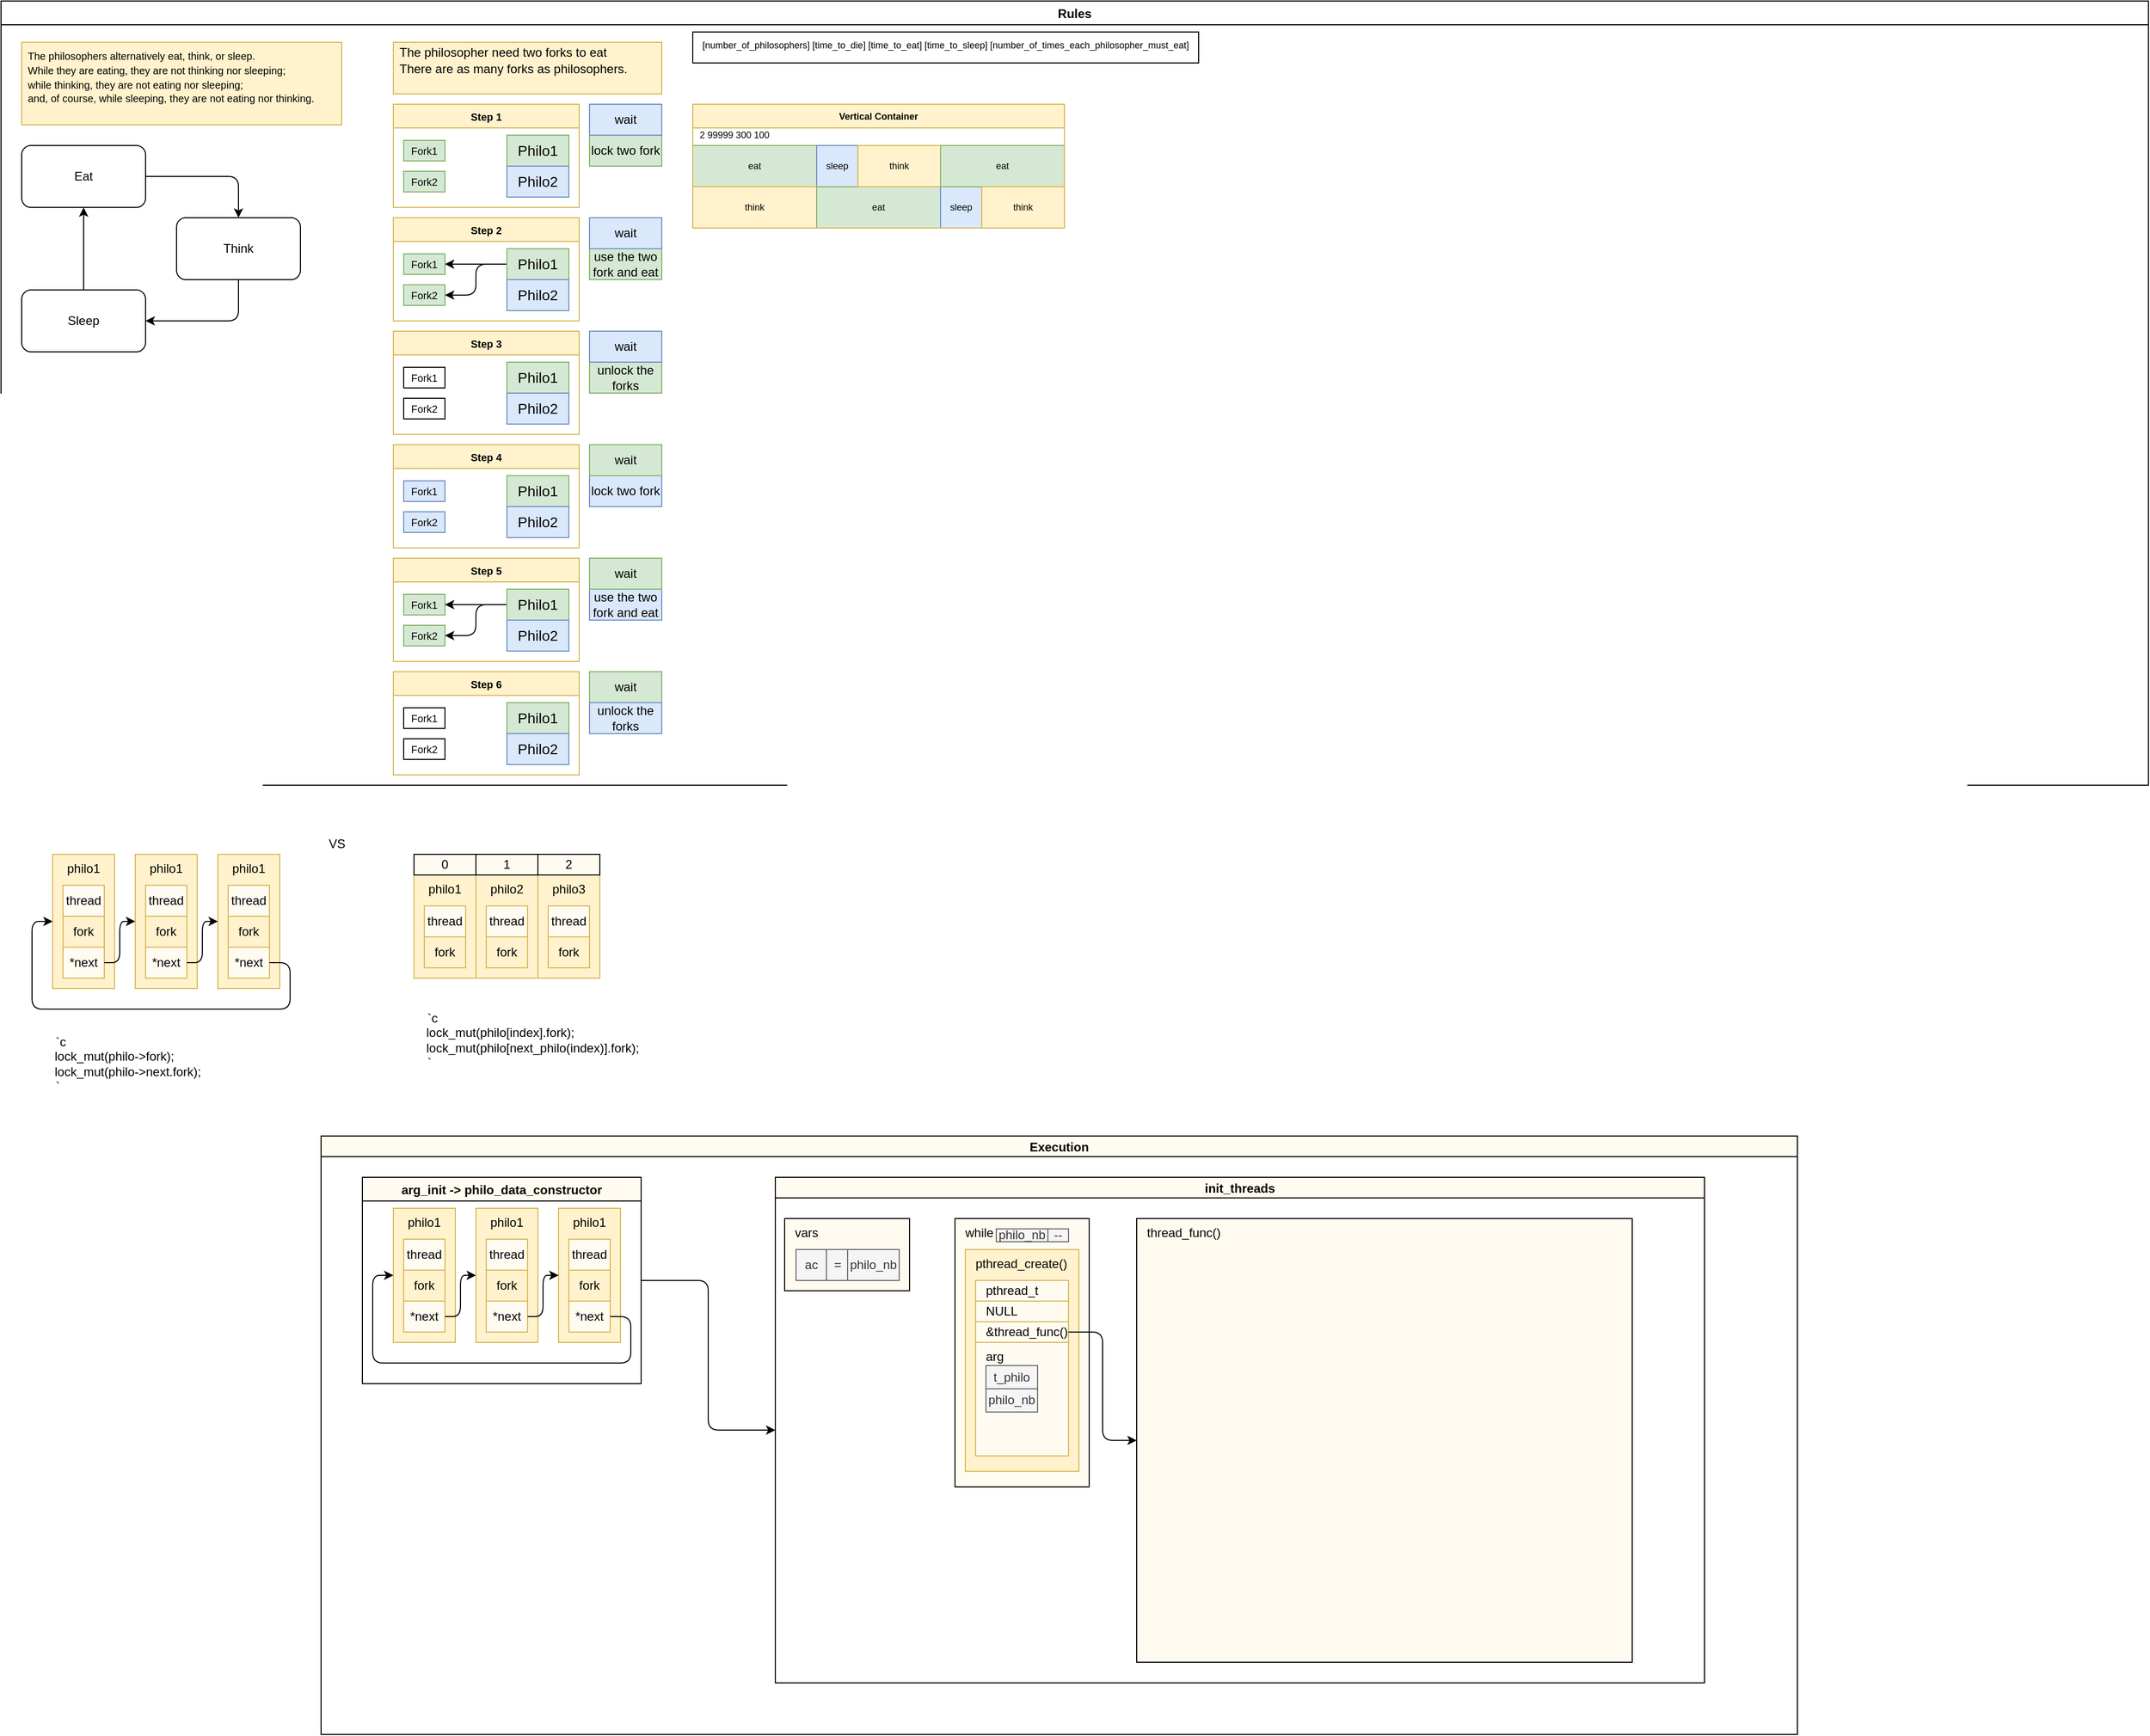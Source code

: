<mxfile>
    <diagram id="OOQttIY_C0ZaDdTUUYR6" name="Page-1">
        <mxGraphModel dx="1760" dy="3282" grid="1" gridSize="10" guides="1" tooltips="1" connect="1" arrows="1" fold="1" page="1" pageScale="1" pageWidth="2336" pageHeight="1654" math="0" shadow="0">
            <root>
                <mxCell id="0"/>
                <mxCell id="1" parent="0"/>
                <mxCell id="12" value="Rules" style="swimlane;movable=0;resizable=0;rotatable=0;deletable=0;editable=0;connectable=0;" parent="1" vertex="1">
                    <mxGeometry x="10" y="20" width="2080" height="760" as="geometry"/>
                </mxCell>
                <mxCell id="13" value="" style="group" parent="12" vertex="1" connectable="0">
                    <mxGeometry x="20" y="140" width="270" height="200" as="geometry"/>
                </mxCell>
                <mxCell id="2" value="Sleep" style="rounded=1;whiteSpace=wrap;html=1;" parent="13" vertex="1">
                    <mxGeometry y="140" width="120" height="60" as="geometry"/>
                </mxCell>
                <mxCell id="3" value="Think" style="rounded=1;whiteSpace=wrap;html=1;" parent="13" vertex="1">
                    <mxGeometry x="150" y="70" width="120" height="60" as="geometry"/>
                </mxCell>
                <mxCell id="4" value="Eat" style="rounded=1;whiteSpace=wrap;html=1;" parent="13" vertex="1">
                    <mxGeometry width="120" height="60" as="geometry"/>
                </mxCell>
                <mxCell id="9" style="edgeStyle=orthogonalEdgeStyle;html=1;entryX=1;entryY=0.5;entryDx=0;entryDy=0;exitX=0.5;exitY=1;exitDx=0;exitDy=0;" parent="13" source="3" target="2" edge="1">
                    <mxGeometry relative="1" as="geometry"/>
                </mxCell>
                <mxCell id="7" style="edgeStyle=orthogonalEdgeStyle;html=1;entryX=0.5;entryY=0;entryDx=0;entryDy=0;" parent="13" source="4" target="3" edge="1">
                    <mxGeometry relative="1" as="geometry"/>
                </mxCell>
                <mxCell id="10" style="edgeStyle=orthogonalEdgeStyle;html=1;entryX=0.5;entryY=1;entryDx=0;entryDy=0;" parent="13" source="2" target="4" edge="1">
                    <mxGeometry relative="1" as="geometry"/>
                </mxCell>
                <mxCell id="18" value="" style="group;fillColor=#fff2cc;strokeColor=#d6b656;" parent="12" vertex="1" connectable="0">
                    <mxGeometry x="20" y="40" width="310" height="80" as="geometry"/>
                </mxCell>
                <mxCell id="17" value="&lt;p dir=&quot;ltr&quot; style=&quot;line-height: 1.38; margin-top: 0pt; margin-bottom: 0pt;&quot;&gt;&lt;span style=&quot;font-family: &amp;quot;arial&amp;quot; ; background-color: transparent ; vertical-align: baseline&quot;&gt;The philosophers alternatively eat, think, or sleep.&lt;/span&gt;&lt;/p&gt;&lt;p dir=&quot;ltr&quot; style=&quot;line-height: 1.38; margin-top: 0pt; margin-bottom: 0pt;&quot;&gt;&lt;span style=&quot;font-family: &amp;quot;arial&amp;quot; ; background-color: transparent ; vertical-align: baseline&quot;&gt;While they are eating, they are not thinking nor sleeping;&lt;/span&gt;&lt;/p&gt;&lt;p dir=&quot;ltr&quot; style=&quot;line-height: 1.38; margin-top: 0pt; margin-bottom: 0pt;&quot;&gt;&lt;span style=&quot;font-family: &amp;quot;arial&amp;quot; ; background-color: transparent ; vertical-align: baseline&quot;&gt;while thinking, they are not eating nor sleeping;&lt;/span&gt;&lt;/p&gt;&lt;p dir=&quot;ltr&quot; style=&quot;line-height: 1.38; margin-top: 0pt; margin-bottom: 0pt;&quot;&gt;&lt;span style=&quot;font-family: &amp;quot;arial&amp;quot; ; background-color: transparent ; vertical-align: baseline&quot;&gt;and, of course, while sleeping, they are not eating nor thinking.&lt;/span&gt;&lt;/p&gt;&lt;div&gt;&lt;span style=&quot;font-family: &amp;quot;arial&amp;quot; ; background-color: transparent ; vertical-align: baseline&quot;&gt;&lt;br&gt;&lt;/span&gt;&lt;/div&gt;" style="rounded=0;whiteSpace=wrap;html=1;fontSize=10;align=left;verticalAlign=top;spacingLeft=4;fillColor=#fff2cc;strokeColor=#d6b656;" parent="18" vertex="1">
                    <mxGeometry width="310" height="80" as="geometry"/>
                </mxCell>
                <mxCell id="35" value="Step 1" style="swimlane;fontSize=10;verticalAlign=top;fillColor=#fff2cc;strokeColor=#d6b656;" parent="12" vertex="1">
                    <mxGeometry x="380" y="100" width="180" height="100" as="geometry"/>
                </mxCell>
                <mxCell id="19" value="Fork1" style="rounded=0;whiteSpace=wrap;html=1;fontSize=10;fillColor=#d5e8d4;strokeColor=#82b366;" parent="35" vertex="1">
                    <mxGeometry x="10" y="35" width="40" height="20" as="geometry"/>
                </mxCell>
                <mxCell id="20" value="Fork2" style="rounded=0;whiteSpace=wrap;html=1;fontSize=10;fillColor=#d5e8d4;strokeColor=#82b366;" parent="35" vertex="1">
                    <mxGeometry x="10" y="65" width="40" height="20" as="geometry"/>
                </mxCell>
                <mxCell id="24" value="Philo1" style="whiteSpace=wrap;html=1;fontSize=14;labelBackgroundColor=none;gradientDirection=north;fillColor=#d5e8d4;strokeColor=#82b366;" parent="35" vertex="1">
                    <mxGeometry x="110" y="30" width="60" height="30" as="geometry"/>
                </mxCell>
                <mxCell id="25" value="Philo2" style="whiteSpace=wrap;html=1;fontSize=14;fillColor=#dae8fc;strokeColor=#6c8ebf;" parent="35" vertex="1">
                    <mxGeometry x="110" y="60" width="60" height="30" as="geometry"/>
                </mxCell>
                <mxCell id="46" value="&lt;p dir=&quot;ltr&quot; style=&quot;line-height: 1.38; margin-top: 0pt; margin-bottom: 0pt;&quot;&gt;&lt;span style=&quot;font-family: &amp;quot;arial&amp;quot; ; background-color: transparent ; vertical-align: baseline&quot;&gt;The philosopher need two forks to eat&lt;/span&gt;&lt;/p&gt;&lt;p dir=&quot;ltr&quot; style=&quot;line-height: 1.38; margin-top: 0pt; margin-bottom: 0pt;&quot;&gt;&lt;span style=&quot;font-family: &amp;quot;arial&amp;quot; ; background-color: transparent ; vertical-align: baseline&quot;&gt;There are as many forks as philosophers.&lt;/span&gt;&lt;/p&gt;&lt;div&gt;&lt;span style=&quot;font-family: &amp;quot;arial&amp;quot; ; background-color: transparent ; vertical-align: baseline&quot;&gt;&lt;br&gt;&lt;/span&gt;&lt;/div&gt;" style="whiteSpace=wrap;html=1;shadow=0;glass=0;labelBackgroundColor=none;sketch=0;fontSize=12;gradientDirection=north;verticalAlign=middle;align=left;fillColor=#fff2cc;strokeColor=#d6b656;spacingLeft=4;" parent="12" vertex="1">
                    <mxGeometry x="380" y="40" width="260" height="50" as="geometry"/>
                </mxCell>
                <mxCell id="47" value="Step 2" style="swimlane;fontSize=10;verticalAlign=top;fillColor=#fff2cc;strokeColor=#d6b656;" parent="12" vertex="1">
                    <mxGeometry x="380" y="210" width="180" height="100" as="geometry"/>
                </mxCell>
                <mxCell id="48" value="Fork1" style="rounded=0;whiteSpace=wrap;html=1;fontSize=10;fillColor=#d5e8d4;strokeColor=#82b366;" parent="47" vertex="1">
                    <mxGeometry x="10" y="35" width="40" height="20" as="geometry"/>
                </mxCell>
                <mxCell id="49" value="Fork2" style="rounded=0;whiteSpace=wrap;html=1;fontSize=10;fillColor=#d5e8d4;strokeColor=#82b366;" parent="47" vertex="1">
                    <mxGeometry x="10" y="65" width="40" height="20" as="geometry"/>
                </mxCell>
                <mxCell id="64" style="edgeStyle=orthogonalEdgeStyle;html=1;entryX=1;entryY=0.5;entryDx=0;entryDy=0;fontSize=12;" parent="47" source="52" target="48" edge="1">
                    <mxGeometry relative="1" as="geometry"/>
                </mxCell>
                <mxCell id="65" style="edgeStyle=orthogonalEdgeStyle;html=1;entryX=1;entryY=0.5;entryDx=0;entryDy=0;fontSize=12;" parent="47" source="52" target="49" edge="1">
                    <mxGeometry relative="1" as="geometry"/>
                </mxCell>
                <mxCell id="52" value="Philo1" style="whiteSpace=wrap;html=1;fontSize=14;labelBackgroundColor=none;gradientDirection=north;fillColor=#d5e8d4;strokeColor=#82b366;" parent="47" vertex="1">
                    <mxGeometry x="110" y="30" width="60" height="30" as="geometry"/>
                </mxCell>
                <mxCell id="53" value="Philo2" style="whiteSpace=wrap;html=1;fontSize=14;fillColor=#dae8fc;strokeColor=#6c8ebf;" parent="47" vertex="1">
                    <mxGeometry x="110" y="60" width="60" height="30" as="geometry"/>
                </mxCell>
                <mxCell id="54" value="Step 4" style="swimlane;fontSize=10;verticalAlign=top;fillColor=#fff2cc;strokeColor=#d6b656;" parent="12" vertex="1">
                    <mxGeometry x="380" y="430" width="180" height="100" as="geometry"/>
                </mxCell>
                <mxCell id="55" value="Fork1" style="rounded=0;whiteSpace=wrap;html=1;fontSize=10;fillColor=#dae8fc;strokeColor=#6c8ebf;" parent="54" vertex="1">
                    <mxGeometry x="10" y="35" width="40" height="20" as="geometry"/>
                </mxCell>
                <mxCell id="56" value="Fork2" style="rounded=0;whiteSpace=wrap;html=1;fontSize=10;fillColor=#dae8fc;strokeColor=#6c8ebf;" parent="54" vertex="1">
                    <mxGeometry x="10" y="65" width="40" height="20" as="geometry"/>
                </mxCell>
                <mxCell id="57" value="Philo1" style="whiteSpace=wrap;html=1;fontSize=14;labelBackgroundColor=none;gradientDirection=north;fillColor=#d5e8d4;strokeColor=#82b366;" parent="54" vertex="1">
                    <mxGeometry x="110" y="30" width="60" height="30" as="geometry"/>
                </mxCell>
                <mxCell id="58" value="Philo2" style="whiteSpace=wrap;html=1;fontSize=14;fillColor=#dae8fc;strokeColor=#6c8ebf;" parent="54" vertex="1">
                    <mxGeometry x="110" y="60" width="60" height="30" as="geometry"/>
                </mxCell>
                <mxCell id="61" value="lock two fork" style="whiteSpace=wrap;html=1;shadow=0;glass=0;labelBackgroundColor=none;sketch=0;fontSize=12;gradientDirection=north;fillColor=#d5e8d4;strokeColor=#82b366;" parent="12" vertex="1">
                    <mxGeometry x="570" y="130" width="70" height="30" as="geometry"/>
                </mxCell>
                <mxCell id="62" value="lock two fork" style="whiteSpace=wrap;html=1;shadow=0;glass=0;labelBackgroundColor=none;sketch=0;fontSize=12;gradientDirection=north;fillColor=#dae8fc;strokeColor=#6c8ebf;" parent="12" vertex="1">
                    <mxGeometry x="570" y="460" width="70" height="30" as="geometry"/>
                </mxCell>
                <mxCell id="63" value="wait" style="whiteSpace=wrap;html=1;shadow=0;glass=0;labelBackgroundColor=none;sketch=0;fontSize=12;gradientDirection=north;fillColor=#dae8fc;strokeColor=#6c8ebf;" parent="12" vertex="1">
                    <mxGeometry x="570" y="100" width="70" height="30" as="geometry"/>
                </mxCell>
                <mxCell id="66" value="use the two fork and eat" style="whiteSpace=wrap;html=1;shadow=0;glass=0;labelBackgroundColor=none;sketch=0;fontSize=12;gradientDirection=north;fillColor=#d5e8d4;strokeColor=#82b366;" parent="12" vertex="1">
                    <mxGeometry x="570" y="240" width="70" height="30" as="geometry"/>
                </mxCell>
                <mxCell id="67" value="wait" style="whiteSpace=wrap;html=1;shadow=0;glass=0;labelBackgroundColor=none;sketch=0;fontSize=12;gradientDirection=north;fillColor=#dae8fc;strokeColor=#6c8ebf;" parent="12" vertex="1">
                    <mxGeometry x="570" y="210" width="70" height="30" as="geometry"/>
                </mxCell>
                <mxCell id="68" value="Step 3" style="swimlane;fontSize=10;verticalAlign=top;fillColor=#fff2cc;strokeColor=#d6b656;" parent="12" vertex="1">
                    <mxGeometry x="380" y="320" width="180" height="100" as="geometry"/>
                </mxCell>
                <mxCell id="69" value="Fork1" style="rounded=0;whiteSpace=wrap;html=1;fontSize=10;" parent="68" vertex="1">
                    <mxGeometry x="10" y="35" width="40" height="20" as="geometry"/>
                </mxCell>
                <mxCell id="70" value="Fork2" style="rounded=0;whiteSpace=wrap;html=1;fontSize=10;" parent="68" vertex="1">
                    <mxGeometry x="10" y="65" width="40" height="20" as="geometry"/>
                </mxCell>
                <mxCell id="71" value="Philo1" style="whiteSpace=wrap;html=1;fontSize=14;labelBackgroundColor=none;gradientDirection=north;fillColor=#d5e8d4;strokeColor=#82b366;" parent="68" vertex="1">
                    <mxGeometry x="110" y="30" width="60" height="30" as="geometry"/>
                </mxCell>
                <mxCell id="74" value="Philo2" style="whiteSpace=wrap;html=1;fontSize=14;fillColor=#dae8fc;strokeColor=#6c8ebf;" parent="68" vertex="1">
                    <mxGeometry x="110" y="60" width="60" height="30" as="geometry"/>
                </mxCell>
                <mxCell id="75" value="unlock the forks" style="whiteSpace=wrap;html=1;shadow=0;glass=0;labelBackgroundColor=none;sketch=0;fontSize=12;gradientDirection=north;fillColor=#d5e8d4;strokeColor=#82b366;" parent="12" vertex="1">
                    <mxGeometry x="570" y="350" width="70" height="30" as="geometry"/>
                </mxCell>
                <mxCell id="77" value="wait" style="whiteSpace=wrap;html=1;shadow=0;glass=0;labelBackgroundColor=none;sketch=0;fontSize=12;gradientDirection=north;fillColor=#dae8fc;strokeColor=#6c8ebf;" parent="12" vertex="1">
                    <mxGeometry x="570" y="320" width="70" height="30" as="geometry"/>
                </mxCell>
                <mxCell id="79" value="wait" style="whiteSpace=wrap;html=1;shadow=0;glass=0;labelBackgroundColor=none;sketch=0;fontSize=12;gradientDirection=north;fillColor=#d5e8d4;strokeColor=#82b366;" parent="12" vertex="1">
                    <mxGeometry x="570" y="430" width="70" height="30" as="geometry"/>
                </mxCell>
                <mxCell id="80" value="Step 5" style="swimlane;fontSize=10;verticalAlign=top;fillColor=#fff2cc;strokeColor=#d6b656;" parent="12" vertex="1">
                    <mxGeometry x="380" y="540" width="180" height="100" as="geometry"/>
                </mxCell>
                <mxCell id="81" value="Fork1" style="rounded=0;whiteSpace=wrap;html=1;fontSize=10;fillColor=#d5e8d4;strokeColor=#82b366;" parent="80" vertex="1">
                    <mxGeometry x="10" y="35" width="40" height="20" as="geometry"/>
                </mxCell>
                <mxCell id="82" value="Fork2" style="rounded=0;whiteSpace=wrap;html=1;fontSize=10;fillColor=#d5e8d4;strokeColor=#82b366;" parent="80" vertex="1">
                    <mxGeometry x="10" y="65" width="40" height="20" as="geometry"/>
                </mxCell>
                <mxCell id="83" style="edgeStyle=orthogonalEdgeStyle;html=1;entryX=1;entryY=0.5;entryDx=0;entryDy=0;fontSize=12;" parent="80" source="85" target="81" edge="1">
                    <mxGeometry relative="1" as="geometry"/>
                </mxCell>
                <mxCell id="84" style="edgeStyle=orthogonalEdgeStyle;html=1;entryX=1;entryY=0.5;entryDx=0;entryDy=0;fontSize=12;" parent="80" source="85" target="82" edge="1">
                    <mxGeometry relative="1" as="geometry"/>
                </mxCell>
                <mxCell id="85" value="Philo1" style="whiteSpace=wrap;html=1;fontSize=14;labelBackgroundColor=none;gradientDirection=north;fillColor=#d5e8d4;strokeColor=#82b366;" parent="80" vertex="1">
                    <mxGeometry x="110" y="30" width="60" height="30" as="geometry"/>
                </mxCell>
                <mxCell id="86" value="Philo2" style="whiteSpace=wrap;html=1;fontSize=14;fillColor=#dae8fc;strokeColor=#6c8ebf;" parent="80" vertex="1">
                    <mxGeometry x="110" y="60" width="60" height="30" as="geometry"/>
                </mxCell>
                <mxCell id="87" value="use the two fork and eat" style="whiteSpace=wrap;html=1;shadow=0;glass=0;labelBackgroundColor=none;sketch=0;fontSize=12;gradientDirection=north;fillColor=#dae8fc;strokeColor=#6c8ebf;" parent="12" vertex="1">
                    <mxGeometry x="570" y="570" width="70" height="30" as="geometry"/>
                </mxCell>
                <mxCell id="88" value="wait" style="whiteSpace=wrap;html=1;shadow=0;glass=0;labelBackgroundColor=none;sketch=0;fontSize=12;gradientDirection=north;fillColor=#d5e8d4;strokeColor=#82b366;" parent="12" vertex="1">
                    <mxGeometry x="570" y="540" width="70" height="30" as="geometry"/>
                </mxCell>
                <mxCell id="89" value="Step 6" style="swimlane;fontSize=10;verticalAlign=top;fillColor=#fff2cc;strokeColor=#d6b656;" parent="12" vertex="1">
                    <mxGeometry x="380" y="650" width="180" height="100" as="geometry"/>
                </mxCell>
                <mxCell id="90" value="Fork1" style="rounded=0;whiteSpace=wrap;html=1;fontSize=10;" parent="89" vertex="1">
                    <mxGeometry x="10" y="35" width="40" height="20" as="geometry"/>
                </mxCell>
                <mxCell id="91" value="Fork2" style="rounded=0;whiteSpace=wrap;html=1;fontSize=10;" parent="89" vertex="1">
                    <mxGeometry x="10" y="65" width="40" height="20" as="geometry"/>
                </mxCell>
                <mxCell id="92" value="Philo1" style="whiteSpace=wrap;html=1;fontSize=14;labelBackgroundColor=none;gradientDirection=north;fillColor=#d5e8d4;strokeColor=#82b366;" parent="89" vertex="1">
                    <mxGeometry x="110" y="30" width="60" height="30" as="geometry"/>
                </mxCell>
                <mxCell id="93" value="Philo2" style="whiteSpace=wrap;html=1;fontSize=14;fillColor=#dae8fc;strokeColor=#6c8ebf;" parent="89" vertex="1">
                    <mxGeometry x="110" y="60" width="60" height="30" as="geometry"/>
                </mxCell>
                <mxCell id="94" value="wait" style="whiteSpace=wrap;html=1;shadow=0;glass=0;labelBackgroundColor=none;sketch=0;fontSize=12;gradientDirection=north;fillColor=#d5e8d4;strokeColor=#82b366;" parent="12" vertex="1">
                    <mxGeometry x="570" y="650" width="70" height="30" as="geometry"/>
                </mxCell>
                <mxCell id="95" value="unlock the forks" style="whiteSpace=wrap;html=1;shadow=0;glass=0;labelBackgroundColor=none;sketch=0;fontSize=12;gradientDirection=north;fillColor=#dae8fc;strokeColor=#6c8ebf;" parent="12" vertex="1">
                    <mxGeometry x="570" y="680" width="70" height="30" as="geometry"/>
                </mxCell>
                <mxCell id="116" value="&lt;span id=&quot;docs-internal-guid-d7a11db4-7fff-cddf-ac9e-3c8b6f36f1c9&quot; style=&quot;font-size: 9px&quot;&gt;&lt;p dir=&quot;ltr&quot; style=&quot;line-height: 1.38 ; margin-top: 0pt ; margin-bottom: 0pt ; font-size: 9px&quot;&gt;&lt;span style=&quot;font-size: 9px ; font-family: &amp;#34;arial&amp;#34; ; background-color: transparent ; vertical-align: baseline&quot;&gt;[number_of_philosophers] [time_to_die] [time_to_eat] [time_to_sleep]&amp;nbsp;&lt;/span&gt;&lt;span style=&quot;background-color: transparent ; font-family: &amp;#34;arial&amp;#34;&quot;&gt;[number_of_times_each_philosopher_must_eat]&lt;/span&gt;&lt;/p&gt;&lt;/span&gt;" style="whiteSpace=wrap;html=1;fontSize=9;align=center;verticalAlign=top;" parent="12" vertex="1">
                    <mxGeometry x="670" y="30" width="490" height="30" as="geometry"/>
                </mxCell>
                <mxCell id="118" value="eat" style="whiteSpace=wrap;html=1;fontSize=9;fillColor=#d5e8d4;strokeColor=#82b366;" parent="12" vertex="1">
                    <mxGeometry x="670" y="140" width="120" height="40" as="geometry"/>
                </mxCell>
                <mxCell id="119" value="think" style="whiteSpace=wrap;html=1;fontSize=9;fillColor=#fff2cc;strokeColor=#d6b656;" parent="12" vertex="1">
                    <mxGeometry x="670" y="180" width="120" height="40" as="geometry"/>
                </mxCell>
                <mxCell id="126" value="sleep" style="whiteSpace=wrap;html=1;fontSize=9;fillColor=#dae8fc;strokeColor=#6c8ebf;" parent="12" vertex="1">
                    <mxGeometry x="790" y="140" width="40" height="40" as="geometry"/>
                </mxCell>
                <mxCell id="127" value="eat" style="whiteSpace=wrap;html=1;fontSize=9;fillColor=#d5e8d4;strokeColor=#82b366;" parent="12" vertex="1">
                    <mxGeometry x="790" y="180" width="120" height="40" as="geometry"/>
                </mxCell>
                <mxCell id="128" value="think" style="whiteSpace=wrap;html=1;fontSize=9;fillColor=#fff2cc;strokeColor=#d6b656;" parent="12" vertex="1">
                    <mxGeometry x="830" y="140" width="80" height="40" as="geometry"/>
                </mxCell>
                <mxCell id="130" value="sleep" style="whiteSpace=wrap;html=1;fontSize=9;fillColor=#dae8fc;strokeColor=#6c8ebf;" parent="12" vertex="1">
                    <mxGeometry x="910" y="180" width="40" height="40" as="geometry"/>
                </mxCell>
                <mxCell id="131" value="eat" style="whiteSpace=wrap;html=1;fontSize=9;fillColor=#d5e8d4;strokeColor=#82b366;" parent="12" vertex="1">
                    <mxGeometry x="910" y="140" width="120" height="40" as="geometry"/>
                </mxCell>
                <mxCell id="132" value="think" style="whiteSpace=wrap;html=1;fontSize=9;fillColor=#fff2cc;strokeColor=#d6b656;" parent="12" vertex="1">
                    <mxGeometry x="950" y="180" width="80" height="40" as="geometry"/>
                </mxCell>
                <mxCell id="117" value="2 99999 300 100" style="text;html=1;align=center;verticalAlign=middle;resizable=0;points=[];autosize=1;strokeColor=none;fillColor=none;fontSize=9;" parent="12" vertex="1">
                    <mxGeometry x="670" y="120" width="80" height="20" as="geometry"/>
                </mxCell>
                <mxCell id="133" value="Vertical Container" style="swimlane;fontSize=9;fillColor=#fff2cc;strokeColor=#d6b656;" parent="12" vertex="1">
                    <mxGeometry x="670" y="100" width="360" height="120" as="geometry"/>
                </mxCell>
                <mxCell id="165" value="VS" style="text;html=1;align=center;verticalAlign=middle;resizable=0;points=[];autosize=1;strokeColor=none;fillColor=none;" vertex="1" parent="1">
                    <mxGeometry x="320" y="827" width="30" height="20" as="geometry"/>
                </mxCell>
                <mxCell id="179" value="" style="group" vertex="1" connectable="0" parent="1">
                    <mxGeometry x="410" y="847" width="180" height="120" as="geometry"/>
                </mxCell>
                <mxCell id="166" value="" style="group" vertex="1" connectable="0" parent="179">
                    <mxGeometry y="20" width="60" height="100" as="geometry"/>
                </mxCell>
                <mxCell id="163" value="philo1" style="whiteSpace=wrap;html=1;fillColor=#fff2cc;strokeColor=#d6b656;container=0;verticalAlign=top;" vertex="1" parent="166">
                    <mxGeometry width="60" height="100" as="geometry"/>
                </mxCell>
                <mxCell id="160" value="fork" style="whiteSpace=wrap;html=1;fillColor=#fff2cc;strokeColor=#d6b656;container=0;" vertex="1" parent="166">
                    <mxGeometry x="10" y="60" width="40" height="30" as="geometry"/>
                </mxCell>
                <mxCell id="162" value="thread" style="whiteSpace=wrap;html=1;fillColor=#FFFBF0;strokeColor=#d6b656;container=0;" vertex="1" parent="166">
                    <mxGeometry x="10" y="30" width="40" height="30" as="geometry"/>
                </mxCell>
                <mxCell id="167" value="" style="group" vertex="1" connectable="0" parent="179">
                    <mxGeometry x="60" y="20" width="60" height="100" as="geometry"/>
                </mxCell>
                <mxCell id="168" value="philo2" style="whiteSpace=wrap;html=1;fillColor=#fff2cc;strokeColor=#d6b656;container=0;verticalAlign=top;" vertex="1" parent="167">
                    <mxGeometry width="60" height="100" as="geometry"/>
                </mxCell>
                <mxCell id="169" value="fork" style="whiteSpace=wrap;html=1;fillColor=#fff2cc;strokeColor=#d6b656;container=0;" vertex="1" parent="167">
                    <mxGeometry x="10" y="60" width="40" height="30" as="geometry"/>
                </mxCell>
                <mxCell id="170" value="thread" style="whiteSpace=wrap;html=1;fillColor=#FFFBF0;strokeColor=#d6b656;container=0;" vertex="1" parent="167">
                    <mxGeometry x="10" y="30" width="40" height="30" as="geometry"/>
                </mxCell>
                <mxCell id="171" value="" style="group" vertex="1" connectable="0" parent="179">
                    <mxGeometry x="120" y="20" width="60" height="100" as="geometry"/>
                </mxCell>
                <mxCell id="172" value="philo3" style="whiteSpace=wrap;html=1;fillColor=#fff2cc;strokeColor=#d6b656;container=0;verticalAlign=top;" vertex="1" parent="171">
                    <mxGeometry width="60" height="100" as="geometry"/>
                </mxCell>
                <mxCell id="173" value="fork" style="whiteSpace=wrap;html=1;fillColor=#fff2cc;strokeColor=#d6b656;container=0;" vertex="1" parent="171">
                    <mxGeometry x="10" y="60" width="40" height="30" as="geometry"/>
                </mxCell>
                <mxCell id="174" value="thread" style="whiteSpace=wrap;html=1;fillColor=#FFFBF0;strokeColor=#d6b656;container=0;" vertex="1" parent="171">
                    <mxGeometry x="10" y="30" width="40" height="30" as="geometry"/>
                </mxCell>
                <mxCell id="176" value="0" style="whiteSpace=wrap;html=1;fillColor=#FFFBF0;" vertex="1" parent="179">
                    <mxGeometry width="60" height="20" as="geometry"/>
                </mxCell>
                <mxCell id="177" value="1" style="whiteSpace=wrap;html=1;fillColor=#FFFBF0;" vertex="1" parent="179">
                    <mxGeometry x="60" width="60" height="20" as="geometry"/>
                </mxCell>
                <mxCell id="178" value="2" style="whiteSpace=wrap;html=1;fillColor=#FFFBF0;" vertex="1" parent="179">
                    <mxGeometry x="120" width="60" height="20" as="geometry"/>
                </mxCell>
                <mxCell id="195" value="" style="group" vertex="1" connectable="0" parent="1">
                    <mxGeometry x="40" y="847" width="250" height="150" as="geometry"/>
                </mxCell>
                <mxCell id="180" value="" style="group" vertex="1" connectable="0" parent="195">
                    <mxGeometry x="20" width="60" height="130" as="geometry"/>
                </mxCell>
                <mxCell id="142" value="philo1" style="whiteSpace=wrap;html=1;fillColor=#fff2cc;strokeColor=#d6b656;container=0;verticalAlign=top;" vertex="1" parent="180">
                    <mxGeometry width="60" height="130" as="geometry"/>
                </mxCell>
                <mxCell id="140" value="fork" style="whiteSpace=wrap;html=1;fillColor=#fff2cc;strokeColor=#d6b656;container=0;" vertex="1" parent="180">
                    <mxGeometry x="10" y="60" width="40" height="30" as="geometry"/>
                </mxCell>
                <mxCell id="141" value="*next" style="whiteSpace=wrap;html=1;fillColor=#FFFBF0;strokeColor=#d6b656;container=0;" vertex="1" parent="180">
                    <mxGeometry x="10" y="90" width="40" height="30" as="geometry"/>
                </mxCell>
                <mxCell id="139" value="thread" style="whiteSpace=wrap;html=1;fillColor=#FFFBF0;strokeColor=#d6b656;container=0;" vertex="1" parent="180">
                    <mxGeometry x="10" y="30" width="40" height="30" as="geometry"/>
                </mxCell>
                <mxCell id="181" value="" style="group" vertex="1" connectable="0" parent="195">
                    <mxGeometry x="100" width="60" height="130" as="geometry"/>
                </mxCell>
                <mxCell id="182" value="philo1" style="whiteSpace=wrap;html=1;fillColor=#fff2cc;strokeColor=#d6b656;container=0;verticalAlign=top;" vertex="1" parent="181">
                    <mxGeometry width="60" height="130" as="geometry"/>
                </mxCell>
                <mxCell id="183" value="fork" style="whiteSpace=wrap;html=1;fillColor=#fff2cc;strokeColor=#d6b656;container=0;" vertex="1" parent="181">
                    <mxGeometry x="10" y="60" width="40" height="30" as="geometry"/>
                </mxCell>
                <mxCell id="184" value="*next" style="whiteSpace=wrap;html=1;fillColor=#FFFBF0;strokeColor=#d6b656;container=0;" vertex="1" parent="181">
                    <mxGeometry x="10" y="90" width="40" height="30" as="geometry"/>
                </mxCell>
                <mxCell id="185" value="thread" style="whiteSpace=wrap;html=1;fillColor=#FFFBF0;strokeColor=#d6b656;container=0;" vertex="1" parent="181">
                    <mxGeometry x="10" y="30" width="40" height="30" as="geometry"/>
                </mxCell>
                <mxCell id="186" value="" style="group" vertex="1" connectable="0" parent="195">
                    <mxGeometry x="180" width="60" height="130" as="geometry"/>
                </mxCell>
                <mxCell id="187" value="philo1" style="whiteSpace=wrap;html=1;fillColor=#fff2cc;strokeColor=#d6b656;container=0;verticalAlign=top;" vertex="1" parent="186">
                    <mxGeometry width="60" height="130" as="geometry"/>
                </mxCell>
                <mxCell id="188" value="fork" style="whiteSpace=wrap;html=1;fillColor=#fff2cc;strokeColor=#d6b656;container=0;" vertex="1" parent="186">
                    <mxGeometry x="10" y="60" width="40" height="30" as="geometry"/>
                </mxCell>
                <mxCell id="189" value="*next" style="whiteSpace=wrap;html=1;fillColor=#FFFBF0;strokeColor=#d6b656;container=0;" vertex="1" parent="186">
                    <mxGeometry x="10" y="90" width="40" height="30" as="geometry"/>
                </mxCell>
                <mxCell id="190" value="thread" style="whiteSpace=wrap;html=1;fillColor=#FFFBF0;strokeColor=#d6b656;container=0;" vertex="1" parent="186">
                    <mxGeometry x="10" y="30" width="40" height="30" as="geometry"/>
                </mxCell>
                <mxCell id="192" style="edgeStyle=orthogonalEdgeStyle;html=1;entryX=0;entryY=0.5;entryDx=0;entryDy=0;" edge="1" parent="195" source="141" target="182">
                    <mxGeometry relative="1" as="geometry"/>
                </mxCell>
                <mxCell id="193" style="edgeStyle=orthogonalEdgeStyle;html=1;entryX=0;entryY=0.5;entryDx=0;entryDy=0;" edge="1" parent="195" source="184" target="187">
                    <mxGeometry relative="1" as="geometry"/>
                </mxCell>
                <mxCell id="194" style="edgeStyle=orthogonalEdgeStyle;html=1;entryX=0;entryY=0.5;entryDx=0;entryDy=0;exitX=1;exitY=0.5;exitDx=0;exitDy=0;" edge="1" parent="195" source="189" target="142">
                    <mxGeometry relative="1" as="geometry">
                        <Array as="points">
                            <mxPoint x="250" y="105"/>
                            <mxPoint x="250" y="150"/>
                            <mxPoint y="150"/>
                            <mxPoint y="65"/>
                        </Array>
                    </mxGeometry>
                </mxCell>
                <mxCell id="196" value="```c&lt;br&gt;lock_mut(philo-&amp;gt;fork);&lt;br&gt;&lt;div&gt;&lt;span&gt;lock_mut(philo-&amp;gt;next.fork);&lt;/span&gt;&lt;/div&gt;&lt;div&gt;```&lt;/div&gt;" style="text;html=1;align=left;verticalAlign=middle;resizable=0;points=[];autosize=1;strokeColor=none;fillColor=none;" vertex="1" parent="1">
                    <mxGeometry x="60" y="1020" width="150" height="60" as="geometry"/>
                </mxCell>
                <mxCell id="197" value="Execution" style="swimlane;fillColor=#FFFBF0;startSize=20;movable=0;resizable=0;rotatable=0;deletable=0;editable=0;connectable=0;" vertex="1" parent="1">
                    <mxGeometry x="320" y="1120" width="1430" height="580" as="geometry"/>
                </mxCell>
                <mxCell id="223" style="edgeStyle=orthogonalEdgeStyle;html=1;entryX=0;entryY=0.5;entryDx=0;entryDy=0;" edge="1" parent="197" source="199" target="222">
                    <mxGeometry relative="1" as="geometry"/>
                </mxCell>
                <mxCell id="199" value="arg_init -&gt; philo_data_constructor" style="swimlane;fillColor=#FFFBF0;" vertex="1" parent="197">
                    <mxGeometry x="40" y="40" width="270" height="200" as="geometry"/>
                </mxCell>
                <mxCell id="202" value="" style="group" vertex="1" connectable="0" parent="199">
                    <mxGeometry x="10" y="30" width="250" height="150" as="geometry"/>
                </mxCell>
                <mxCell id="203" value="" style="group" vertex="1" connectable="0" parent="202">
                    <mxGeometry x="20" width="60" height="130" as="geometry"/>
                </mxCell>
                <mxCell id="204" value="philo1" style="whiteSpace=wrap;html=1;fillColor=#fff2cc;strokeColor=#d6b656;container=0;verticalAlign=top;" vertex="1" parent="203">
                    <mxGeometry width="60" height="130" as="geometry"/>
                </mxCell>
                <mxCell id="205" value="fork" style="whiteSpace=wrap;html=1;fillColor=#fff2cc;strokeColor=#d6b656;container=0;" vertex="1" parent="203">
                    <mxGeometry x="10" y="60" width="40" height="30" as="geometry"/>
                </mxCell>
                <mxCell id="206" value="*next" style="whiteSpace=wrap;html=1;fillColor=#FFFBF0;strokeColor=#d6b656;container=0;" vertex="1" parent="203">
                    <mxGeometry x="10" y="90" width="40" height="30" as="geometry"/>
                </mxCell>
                <mxCell id="207" value="thread" style="whiteSpace=wrap;html=1;fillColor=#FFFBF0;strokeColor=#d6b656;container=0;" vertex="1" parent="203">
                    <mxGeometry x="10" y="30" width="40" height="30" as="geometry"/>
                </mxCell>
                <mxCell id="208" value="" style="group" vertex="1" connectable="0" parent="202">
                    <mxGeometry x="100" width="60" height="130" as="geometry"/>
                </mxCell>
                <mxCell id="209" value="philo1" style="whiteSpace=wrap;html=1;fillColor=#fff2cc;strokeColor=#d6b656;container=0;verticalAlign=top;" vertex="1" parent="208">
                    <mxGeometry width="60" height="130" as="geometry"/>
                </mxCell>
                <mxCell id="210" value="fork" style="whiteSpace=wrap;html=1;fillColor=#fff2cc;strokeColor=#d6b656;container=0;" vertex="1" parent="208">
                    <mxGeometry x="10" y="60" width="40" height="30" as="geometry"/>
                </mxCell>
                <mxCell id="211" value="*next" style="whiteSpace=wrap;html=1;fillColor=#FFFBF0;strokeColor=#d6b656;container=0;" vertex="1" parent="208">
                    <mxGeometry x="10" y="90" width="40" height="30" as="geometry"/>
                </mxCell>
                <mxCell id="212" value="thread" style="whiteSpace=wrap;html=1;fillColor=#FFFBF0;strokeColor=#d6b656;container=0;" vertex="1" parent="208">
                    <mxGeometry x="10" y="30" width="40" height="30" as="geometry"/>
                </mxCell>
                <mxCell id="213" value="" style="group" vertex="1" connectable="0" parent="202">
                    <mxGeometry x="180" width="60" height="130" as="geometry"/>
                </mxCell>
                <mxCell id="214" value="philo1" style="whiteSpace=wrap;html=1;fillColor=#fff2cc;strokeColor=#d6b656;container=0;verticalAlign=top;" vertex="1" parent="213">
                    <mxGeometry width="60" height="130" as="geometry"/>
                </mxCell>
                <mxCell id="215" value="fork" style="whiteSpace=wrap;html=1;fillColor=#fff2cc;strokeColor=#d6b656;container=0;" vertex="1" parent="213">
                    <mxGeometry x="10" y="60" width="40" height="30" as="geometry"/>
                </mxCell>
                <mxCell id="216" value="*next" style="whiteSpace=wrap;html=1;fillColor=#FFFBF0;strokeColor=#d6b656;container=0;" vertex="1" parent="213">
                    <mxGeometry x="10" y="90" width="40" height="30" as="geometry"/>
                </mxCell>
                <mxCell id="217" value="thread" style="whiteSpace=wrap;html=1;fillColor=#FFFBF0;strokeColor=#d6b656;container=0;" vertex="1" parent="213">
                    <mxGeometry x="10" y="30" width="40" height="30" as="geometry"/>
                </mxCell>
                <mxCell id="218" style="edgeStyle=orthogonalEdgeStyle;html=1;entryX=0;entryY=0.5;entryDx=0;entryDy=0;" edge="1" parent="202" source="206" target="209">
                    <mxGeometry relative="1" as="geometry"/>
                </mxCell>
                <mxCell id="219" style="edgeStyle=orthogonalEdgeStyle;html=1;entryX=0;entryY=0.5;entryDx=0;entryDy=0;" edge="1" parent="202" source="211" target="214">
                    <mxGeometry relative="1" as="geometry"/>
                </mxCell>
                <mxCell id="220" style="edgeStyle=orthogonalEdgeStyle;html=1;entryX=0;entryY=0.5;entryDx=0;entryDy=0;exitX=1;exitY=0.5;exitDx=0;exitDy=0;" edge="1" parent="202" source="216" target="204">
                    <mxGeometry relative="1" as="geometry">
                        <Array as="points">
                            <mxPoint x="250" y="105"/>
                            <mxPoint x="250" y="150"/>
                            <mxPoint y="150"/>
                            <mxPoint y="65"/>
                        </Array>
                    </mxGeometry>
                </mxCell>
                <mxCell id="222" value="init_threads" style="swimlane;fillColor=#FFFBF0;movable=0;resizable=0;rotatable=0;deletable=0;editable=0;connectable=0;startSize=20;" vertex="1" parent="197">
                    <mxGeometry x="440" y="40" width="900" height="490" as="geometry"/>
                </mxCell>
                <mxCell id="238" value="thread_func()" style="whiteSpace=wrap;html=1;fillColor=#FFFBF0;align=left;verticalAlign=top;spacingLeft=8;" vertex="1" parent="222">
                    <mxGeometry x="350" y="40" width="480" height="430" as="geometry"/>
                </mxCell>
                <mxCell id="239" value="vars&lt;br&gt;" style="whiteSpace=wrap;html=1;fillColor=#FFFBF0;align=left;verticalAlign=top;spacingLeft=8;" vertex="1" parent="222">
                    <mxGeometry x="9" y="40" width="121" height="70" as="geometry"/>
                </mxCell>
                <mxCell id="240" value="" style="group" vertex="1" connectable="0" parent="222">
                    <mxGeometry x="174" y="40" width="130" height="260" as="geometry"/>
                </mxCell>
                <mxCell id="230" value="while" style="whiteSpace=wrap;html=1;fillColor=#FFFBF0;verticalAlign=top;align=left;spacingLeft=8;" vertex="1" parent="240">
                    <mxGeometry width="130" height="260" as="geometry"/>
                </mxCell>
                <mxCell id="224" value="pthread_create()" style="whiteSpace=wrap;html=1;fillColor=#fff2cc;verticalAlign=top;strokeColor=#d6b656;align=left;spacingLeft=8;" vertex="1" parent="240">
                    <mxGeometry x="10" y="30" width="110" height="215" as="geometry"/>
                </mxCell>
                <mxCell id="225" value="pthread_t" style="whiteSpace=wrap;html=1;fillColor=#FFFBF0;strokeColor=#d6b656;align=left;verticalAlign=middle;spacingLeft=8;" vertex="1" parent="240">
                    <mxGeometry x="20" y="60" width="90" height="20" as="geometry"/>
                </mxCell>
                <mxCell id="226" value="NULL" style="whiteSpace=wrap;html=1;fillColor=#FFFBF0;strokeColor=#d6b656;align=left;verticalAlign=middle;spacingLeft=8;" vertex="1" parent="240">
                    <mxGeometry x="20" y="80" width="90" height="20" as="geometry"/>
                </mxCell>
                <mxCell id="227" value="&amp;amp;thread_func()" style="whiteSpace=wrap;html=1;fillColor=#FFFBF0;strokeColor=#d6b656;align=left;verticalAlign=middle;spacingLeft=8;" vertex="1" parent="240">
                    <mxGeometry x="20" y="100" width="90" height="20" as="geometry"/>
                </mxCell>
                <mxCell id="234" value="arg" style="whiteSpace=wrap;html=1;fillColor=#FFFBF0;strokeColor=#d6b656;align=left;verticalAlign=top;spacingLeft=8;" vertex="1" parent="240">
                    <mxGeometry x="20" y="120" width="90" height="110" as="geometry"/>
                </mxCell>
                <mxCell id="235" value="t_philo" style="whiteSpace=wrap;html=1;fillColor=#f5f5f5;fontColor=#333333;strokeColor=#666666;" vertex="1" parent="240">
                    <mxGeometry x="30" y="142.5" width="50" height="22.5" as="geometry"/>
                </mxCell>
                <mxCell id="236" value="philo_nb" style="whiteSpace=wrap;html=1;fillColor=#f5f5f5;fontColor=#333333;strokeColor=#666666;" vertex="1" parent="240">
                    <mxGeometry x="30" y="165" width="50" height="22.5" as="geometry"/>
                </mxCell>
                <mxCell id="244" value="philo_nb" style="whiteSpace=wrap;html=1;fillColor=#f5f5f5;fontColor=#333333;strokeColor=#666666;" vertex="1" parent="240">
                    <mxGeometry x="40" y="10" width="50" height="12.5" as="geometry"/>
                </mxCell>
                <mxCell id="245" value="--" style="whiteSpace=wrap;html=1;fillColor=#f5f5f5;fontColor=#333333;strokeColor=#666666;" vertex="1" parent="240">
                    <mxGeometry x="90" y="10" width="20" height="12.5" as="geometry"/>
                </mxCell>
                <mxCell id="241" value="ac" style="whiteSpace=wrap;html=1;fillColor=#f5f5f5;fontColor=#333333;strokeColor=#666666;" vertex="1" parent="222">
                    <mxGeometry x="20" y="70" width="30" height="30" as="geometry"/>
                </mxCell>
                <mxCell id="242" value="=" style="whiteSpace=wrap;html=1;fillColor=#f5f5f5;fontColor=#333333;strokeColor=#666666;" vertex="1" parent="222">
                    <mxGeometry x="49.5" y="70" width="20.5" height="30" as="geometry"/>
                </mxCell>
                <mxCell id="243" value="philo_nb" style="whiteSpace=wrap;html=1;fillColor=#f5f5f5;fontColor=#333333;strokeColor=#666666;" vertex="1" parent="222">
                    <mxGeometry x="70" y="70" width="50" height="30" as="geometry"/>
                </mxCell>
                <mxCell id="246" style="edgeStyle=orthogonalEdgeStyle;html=1;entryX=0;entryY=0.5;entryDx=0;entryDy=0;" edge="1" parent="222" source="227" target="238">
                    <mxGeometry relative="1" as="geometry"/>
                </mxCell>
                <mxCell id="247" value="```c&lt;br&gt;lock_mut(philo[index].fork);&lt;br&gt;&lt;div&gt;&lt;span&gt;lock_mut(philo[next_philo(index)].fork);&lt;/span&gt;&lt;/div&gt;&lt;div&gt;```&lt;/div&gt;" style="text;html=1;align=left;verticalAlign=middle;resizable=0;points=[];autosize=1;strokeColor=none;fillColor=none;" vertex="1" parent="1">
                    <mxGeometry x="420" y="997" width="210" height="60" as="geometry"/>
                </mxCell>
            </root>
        </mxGraphModel>
    </diagram>
</mxfile>